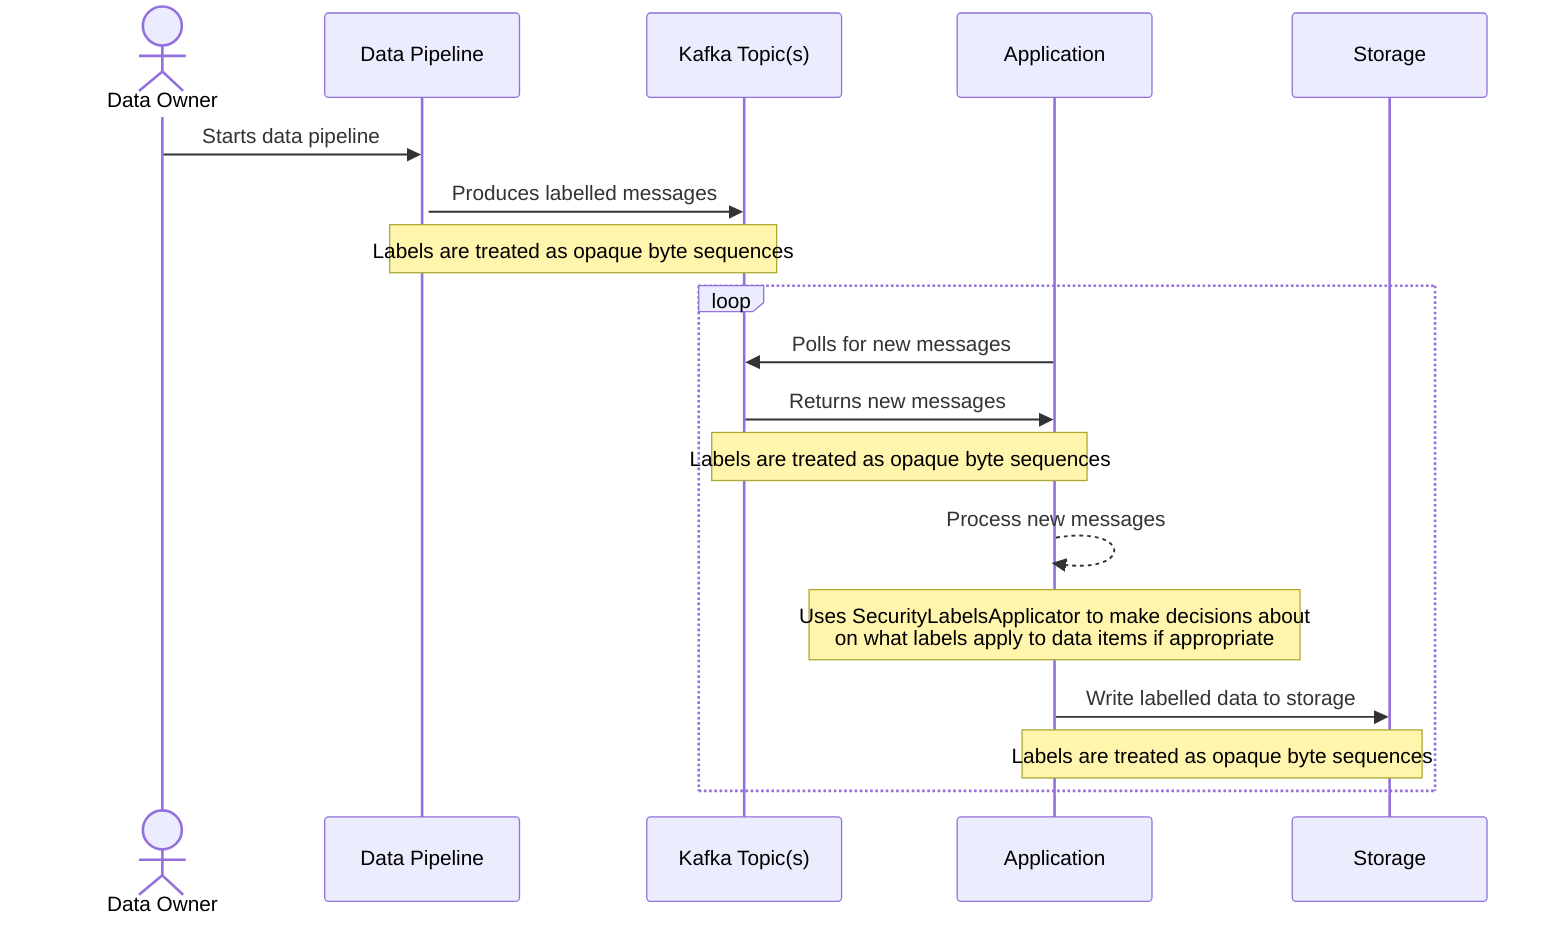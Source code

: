 sequenceDiagram
  actor O as Data Owner
  participant P as Data Pipeline
  participant K as Kafka Topic(s)
  participant A as Application
  participant S as Storage

  O->>P: Starts data pipeline
  activate P
  P->>K: Produces labelled messages
  note over P,K: Labels are treated as opaque byte sequences
  loop
    A->>K: Polls for new messages
    K->>A: Returns new messages
    note over K,A: Labels are treated as opaque byte sequences
    A-->>A: Process new messages
    note over A: Uses SecurityLabelsApplicator to make decisions about <br />on what labels apply to data items if appropriate
    A->>S: Write labelled data to storage
    note over A,S: Labels are treated as opaque byte sequences
  end